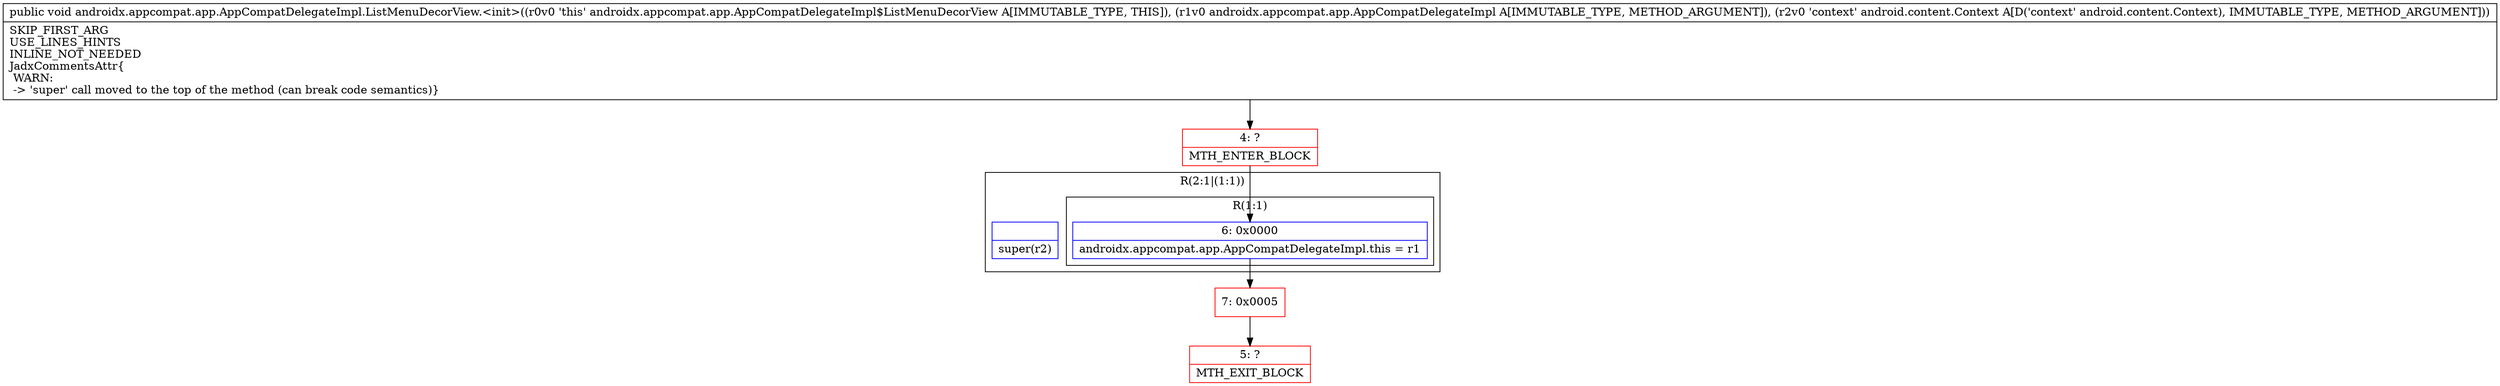 digraph "CFG forandroidx.appcompat.app.AppCompatDelegateImpl.ListMenuDecorView.\<init\>(Landroidx\/appcompat\/app\/AppCompatDelegateImpl;Landroid\/content\/Context;)V" {
subgraph cluster_Region_1291629837 {
label = "R(2:1|(1:1))";
node [shape=record,color=blue];
Node_InsnContainer_840922436 [shape=record,label="{|super(r2)\l}"];
subgraph cluster_Region_648727996 {
label = "R(1:1)";
node [shape=record,color=blue];
Node_6 [shape=record,label="{6\:\ 0x0000|androidx.appcompat.app.AppCompatDelegateImpl.this = r1\l}"];
}
}
Node_4 [shape=record,color=red,label="{4\:\ ?|MTH_ENTER_BLOCK\l}"];
Node_7 [shape=record,color=red,label="{7\:\ 0x0005}"];
Node_5 [shape=record,color=red,label="{5\:\ ?|MTH_EXIT_BLOCK\l}"];
MethodNode[shape=record,label="{public void androidx.appcompat.app.AppCompatDelegateImpl.ListMenuDecorView.\<init\>((r0v0 'this' androidx.appcompat.app.AppCompatDelegateImpl$ListMenuDecorView A[IMMUTABLE_TYPE, THIS]), (r1v0 androidx.appcompat.app.AppCompatDelegateImpl A[IMMUTABLE_TYPE, METHOD_ARGUMENT]), (r2v0 'context' android.content.Context A[D('context' android.content.Context), IMMUTABLE_TYPE, METHOD_ARGUMENT]))  | SKIP_FIRST_ARG\lUSE_LINES_HINTS\lINLINE_NOT_NEEDED\lJadxCommentsAttr\{\l WARN: \l \-\> 'super' call moved to the top of the method (can break code semantics)\}\l}"];
MethodNode -> Node_4;Node_6 -> Node_7;
Node_4 -> Node_6;
Node_7 -> Node_5;
}


